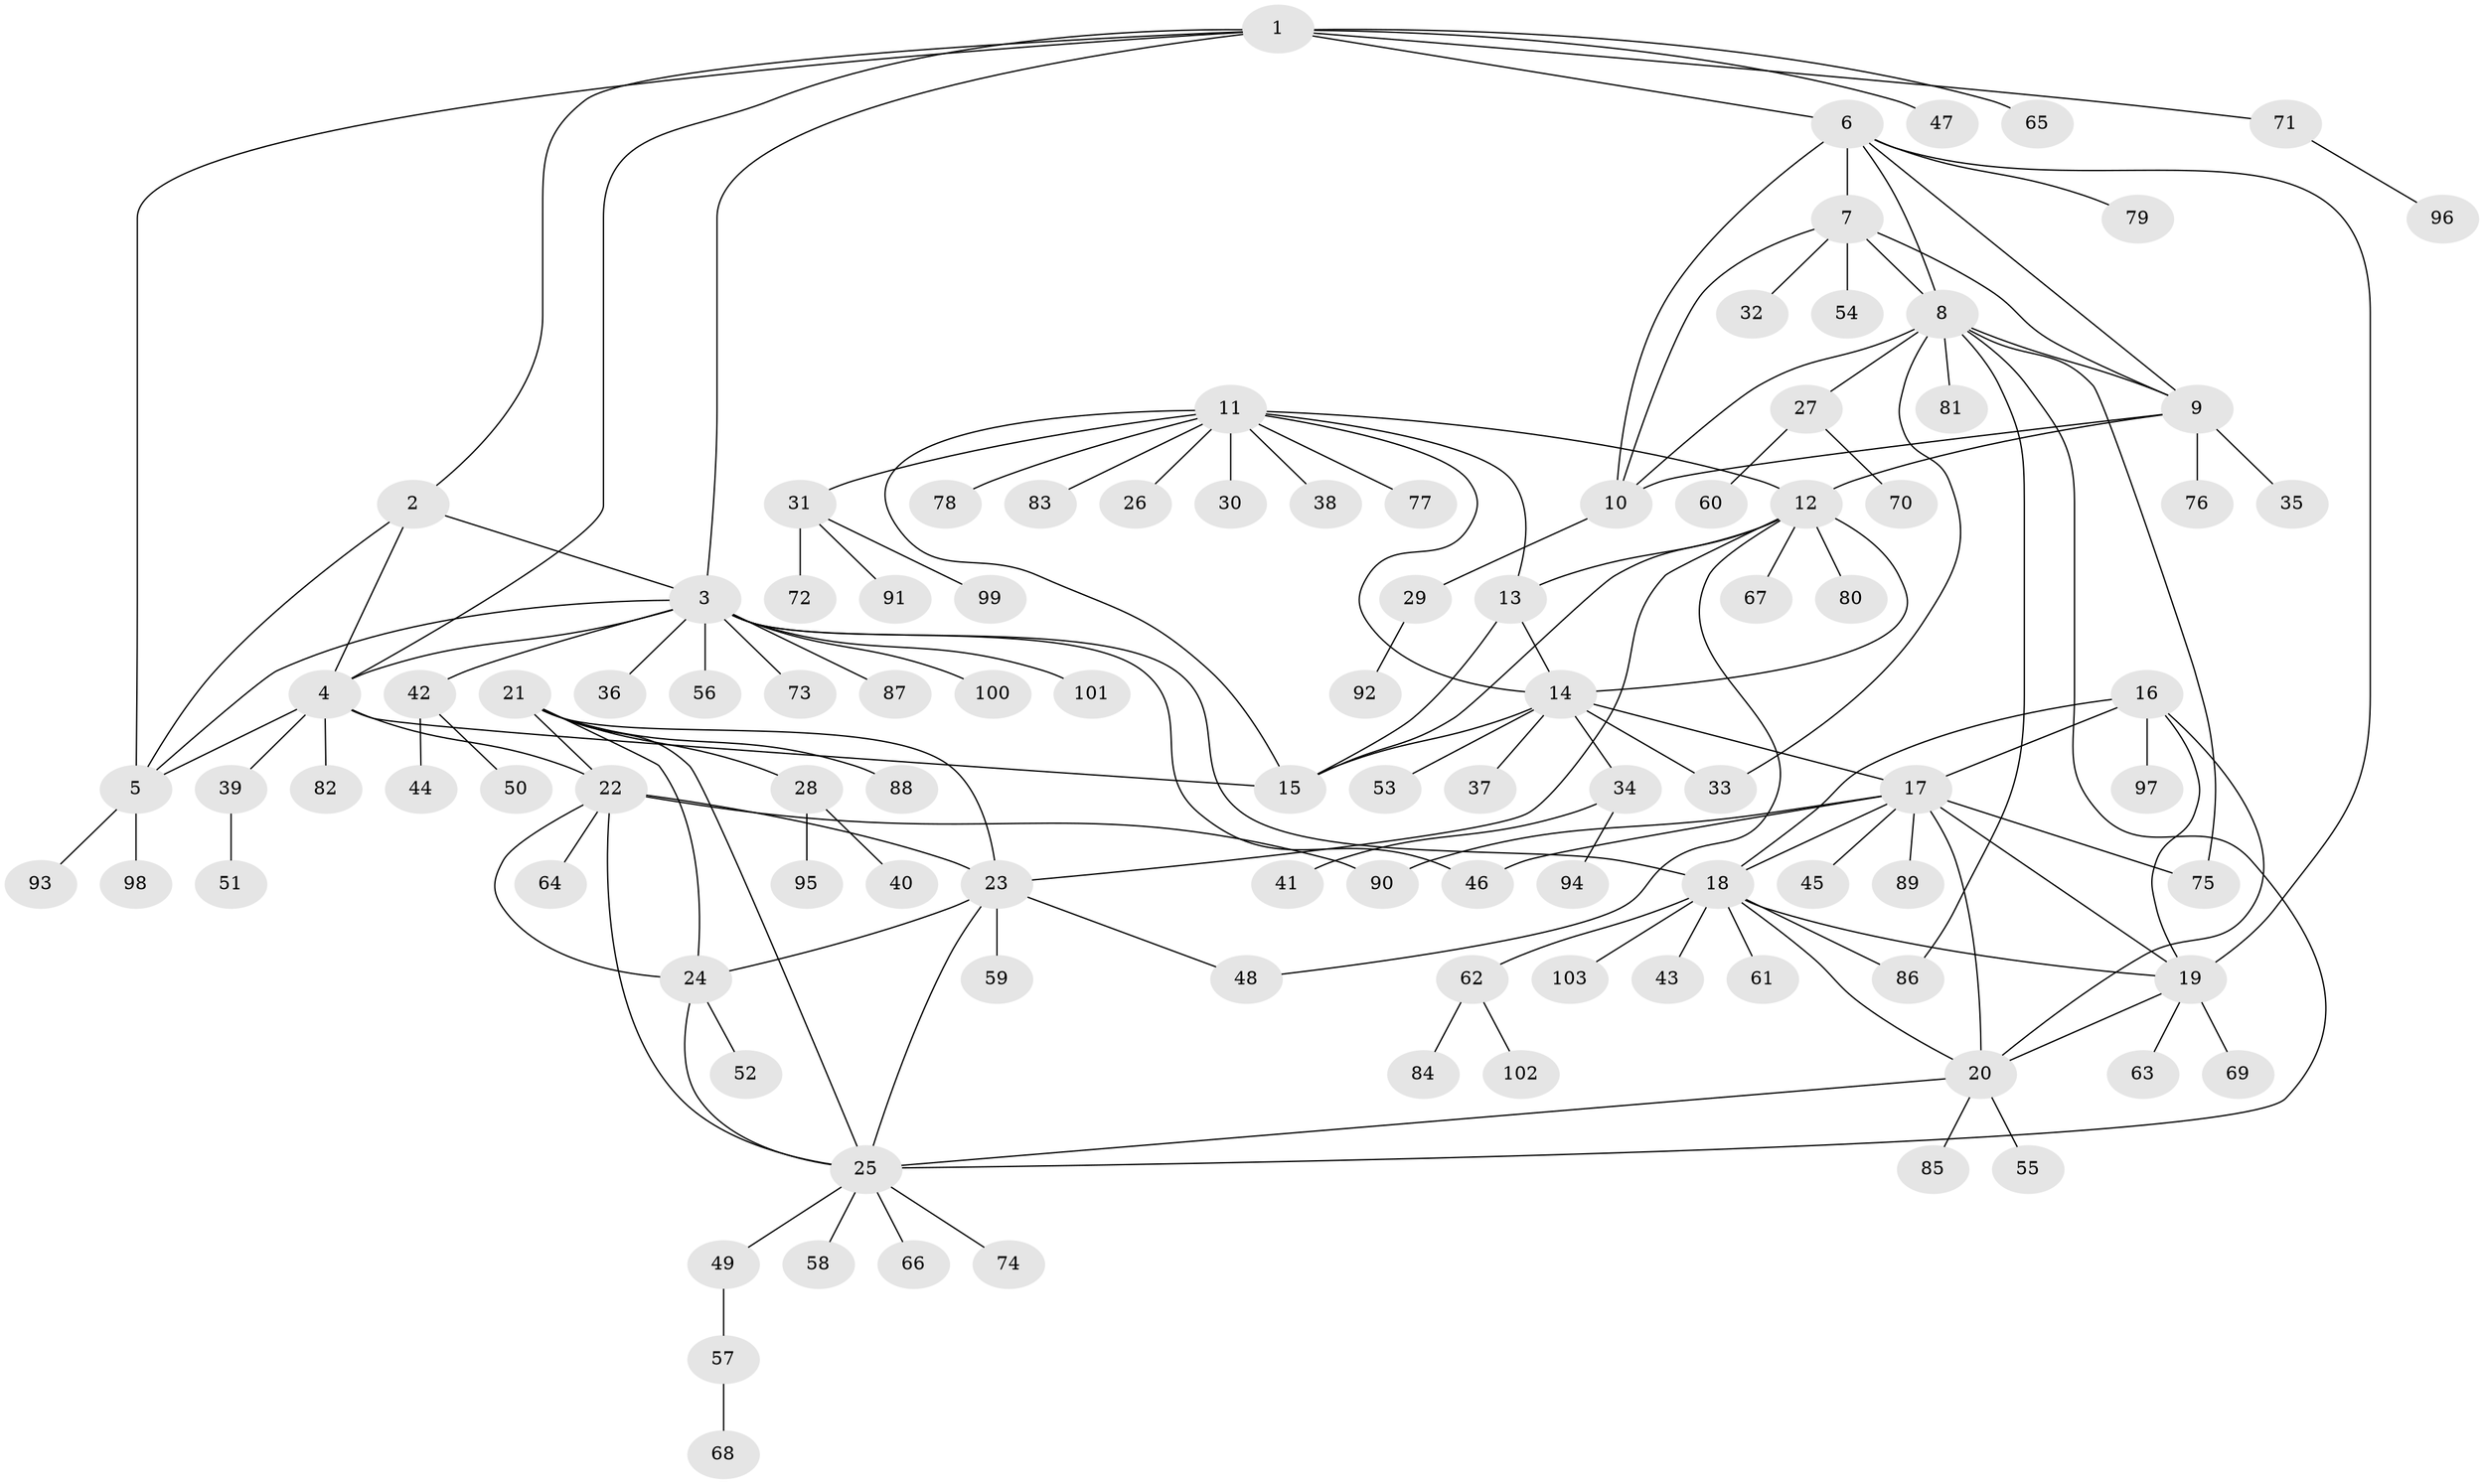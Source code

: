 // coarse degree distribution, {7: 0.038461538461538464, 12: 0.01282051282051282, 4: 0.02564102564102564, 6: 0.0641025641025641, 3: 0.05128205128205128, 11: 0.01282051282051282, 9: 0.02564102564102564, 10: 0.02564102564102564, 5: 0.01282051282051282, 8: 0.01282051282051282, 1: 0.6025641025641025, 2: 0.11538461538461539}
// Generated by graph-tools (version 1.1) at 2025/42/03/06/25 10:42:06]
// undirected, 103 vertices, 144 edges
graph export_dot {
graph [start="1"]
  node [color=gray90,style=filled];
  1;
  2;
  3;
  4;
  5;
  6;
  7;
  8;
  9;
  10;
  11;
  12;
  13;
  14;
  15;
  16;
  17;
  18;
  19;
  20;
  21;
  22;
  23;
  24;
  25;
  26;
  27;
  28;
  29;
  30;
  31;
  32;
  33;
  34;
  35;
  36;
  37;
  38;
  39;
  40;
  41;
  42;
  43;
  44;
  45;
  46;
  47;
  48;
  49;
  50;
  51;
  52;
  53;
  54;
  55;
  56;
  57;
  58;
  59;
  60;
  61;
  62;
  63;
  64;
  65;
  66;
  67;
  68;
  69;
  70;
  71;
  72;
  73;
  74;
  75;
  76;
  77;
  78;
  79;
  80;
  81;
  82;
  83;
  84;
  85;
  86;
  87;
  88;
  89;
  90;
  91;
  92;
  93;
  94;
  95;
  96;
  97;
  98;
  99;
  100;
  101;
  102;
  103;
  1 -- 2;
  1 -- 3;
  1 -- 4;
  1 -- 5;
  1 -- 6;
  1 -- 47;
  1 -- 65;
  1 -- 71;
  2 -- 3;
  2 -- 4;
  2 -- 5;
  3 -- 4;
  3 -- 5;
  3 -- 18;
  3 -- 36;
  3 -- 42;
  3 -- 46;
  3 -- 56;
  3 -- 73;
  3 -- 87;
  3 -- 100;
  3 -- 101;
  4 -- 5;
  4 -- 15;
  4 -- 22;
  4 -- 39;
  4 -- 82;
  5 -- 93;
  5 -- 98;
  6 -- 7;
  6 -- 8;
  6 -- 9;
  6 -- 10;
  6 -- 19;
  6 -- 79;
  7 -- 8;
  7 -- 9;
  7 -- 10;
  7 -- 32;
  7 -- 54;
  8 -- 9;
  8 -- 10;
  8 -- 25;
  8 -- 27;
  8 -- 33;
  8 -- 75;
  8 -- 81;
  8 -- 86;
  9 -- 10;
  9 -- 12;
  9 -- 35;
  9 -- 76;
  10 -- 29;
  11 -- 12;
  11 -- 13;
  11 -- 14;
  11 -- 15;
  11 -- 26;
  11 -- 30;
  11 -- 31;
  11 -- 38;
  11 -- 77;
  11 -- 78;
  11 -- 83;
  12 -- 13;
  12 -- 14;
  12 -- 15;
  12 -- 23;
  12 -- 48;
  12 -- 67;
  12 -- 80;
  13 -- 14;
  13 -- 15;
  14 -- 15;
  14 -- 17;
  14 -- 33;
  14 -- 34;
  14 -- 37;
  14 -- 53;
  16 -- 17;
  16 -- 18;
  16 -- 19;
  16 -- 20;
  16 -- 97;
  17 -- 18;
  17 -- 19;
  17 -- 20;
  17 -- 45;
  17 -- 46;
  17 -- 75;
  17 -- 89;
  17 -- 90;
  18 -- 19;
  18 -- 20;
  18 -- 43;
  18 -- 61;
  18 -- 62;
  18 -- 86;
  18 -- 103;
  19 -- 20;
  19 -- 63;
  19 -- 69;
  20 -- 25;
  20 -- 55;
  20 -- 85;
  21 -- 22;
  21 -- 23;
  21 -- 24;
  21 -- 25;
  21 -- 28;
  21 -- 88;
  22 -- 23;
  22 -- 24;
  22 -- 25;
  22 -- 64;
  22 -- 90;
  23 -- 24;
  23 -- 25;
  23 -- 48;
  23 -- 59;
  24 -- 25;
  24 -- 52;
  25 -- 49;
  25 -- 58;
  25 -- 66;
  25 -- 74;
  27 -- 60;
  27 -- 70;
  28 -- 40;
  28 -- 95;
  29 -- 92;
  31 -- 72;
  31 -- 91;
  31 -- 99;
  34 -- 41;
  34 -- 94;
  39 -- 51;
  42 -- 44;
  42 -- 50;
  49 -- 57;
  57 -- 68;
  62 -- 84;
  62 -- 102;
  71 -- 96;
}
